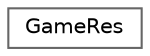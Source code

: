digraph "Graphical Class Hierarchy"
{
 // INTERACTIVE_SVG=YES
 // LATEX_PDF_SIZE
  bgcolor="transparent";
  edge [fontname=Helvetica,fontsize=10,labelfontname=Helvetica,labelfontsize=10];
  node [fontname=Helvetica,fontsize=10,shape=box,height=0.2,width=0.4];
  rankdir="LR";
  Node0 [id="Node000000",label="GameRes",height=0.2,width=0.4,color="grey40", fillcolor="white", style="filled",URL="$class_game_res.html",tooltip="Represents the result of a single game Stores win/loss status and amount won/lost."];
}
